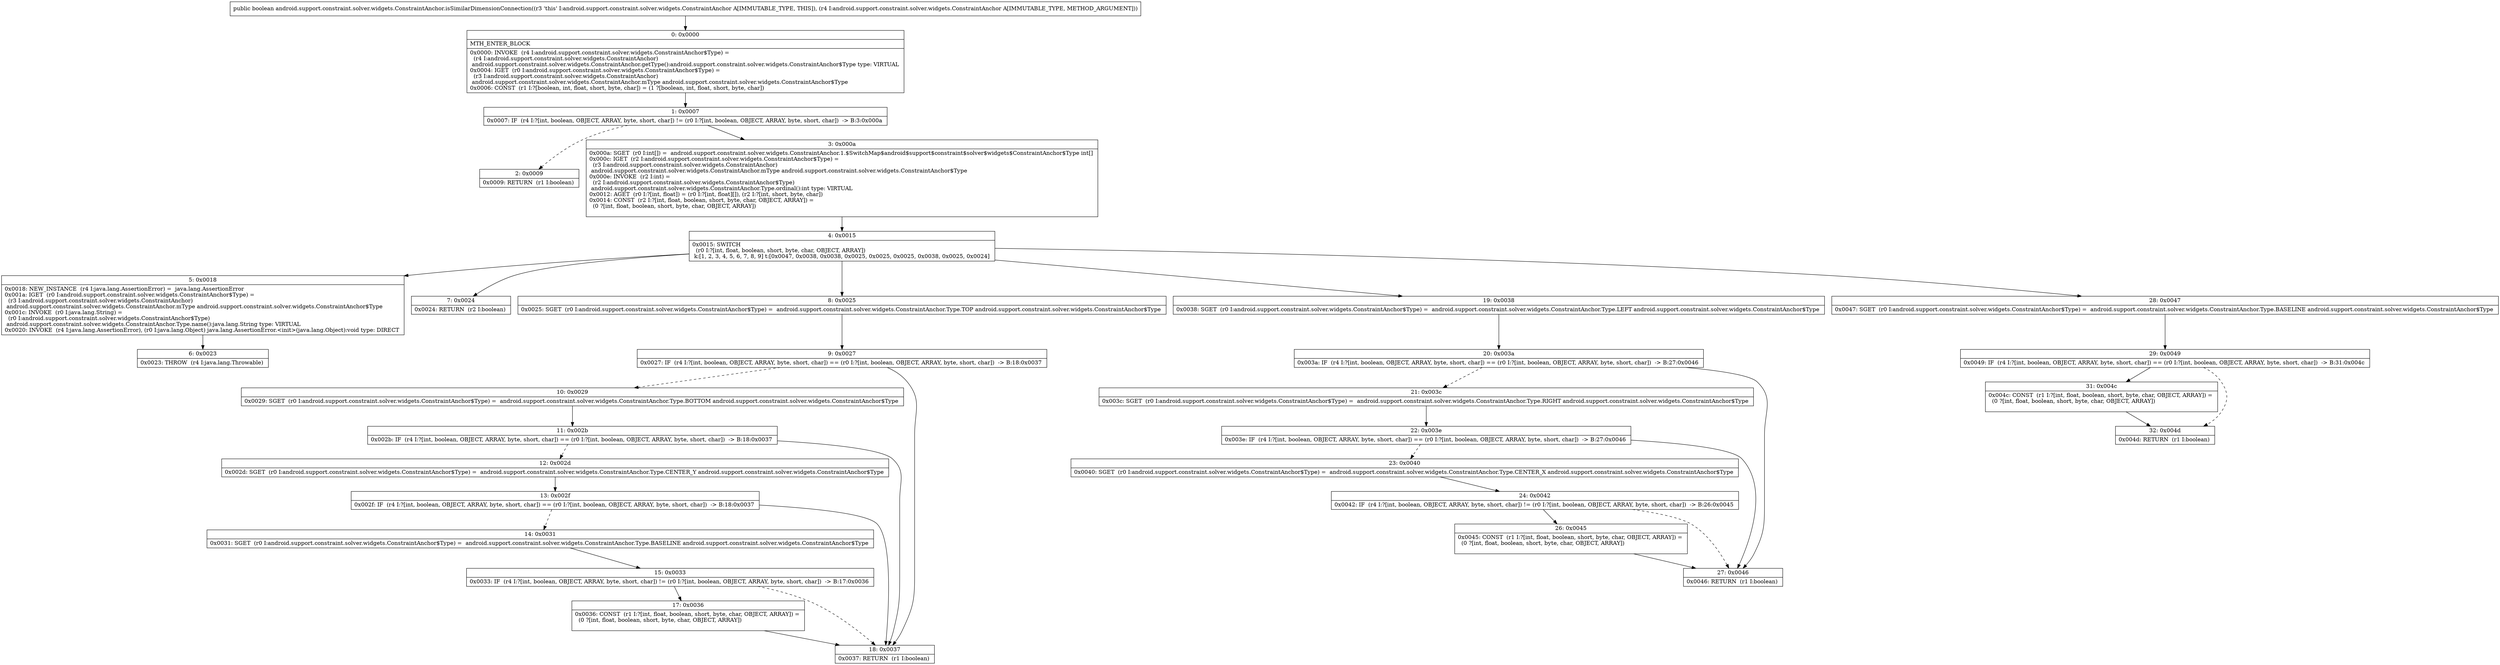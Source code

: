 digraph "CFG forandroid.support.constraint.solver.widgets.ConstraintAnchor.isSimilarDimensionConnection(Landroid\/support\/constraint\/solver\/widgets\/ConstraintAnchor;)Z" {
Node_0 [shape=record,label="{0\:\ 0x0000|MTH_ENTER_BLOCK\l|0x0000: INVOKE  (r4 I:android.support.constraint.solver.widgets.ConstraintAnchor$Type) = \l  (r4 I:android.support.constraint.solver.widgets.ConstraintAnchor)\l android.support.constraint.solver.widgets.ConstraintAnchor.getType():android.support.constraint.solver.widgets.ConstraintAnchor$Type type: VIRTUAL \l0x0004: IGET  (r0 I:android.support.constraint.solver.widgets.ConstraintAnchor$Type) = \l  (r3 I:android.support.constraint.solver.widgets.ConstraintAnchor)\l android.support.constraint.solver.widgets.ConstraintAnchor.mType android.support.constraint.solver.widgets.ConstraintAnchor$Type \l0x0006: CONST  (r1 I:?[boolean, int, float, short, byte, char]) = (1 ?[boolean, int, float, short, byte, char]) \l}"];
Node_1 [shape=record,label="{1\:\ 0x0007|0x0007: IF  (r4 I:?[int, boolean, OBJECT, ARRAY, byte, short, char]) != (r0 I:?[int, boolean, OBJECT, ARRAY, byte, short, char])  \-\> B:3:0x000a \l}"];
Node_2 [shape=record,label="{2\:\ 0x0009|0x0009: RETURN  (r1 I:boolean) \l}"];
Node_3 [shape=record,label="{3\:\ 0x000a|0x000a: SGET  (r0 I:int[]) =  android.support.constraint.solver.widgets.ConstraintAnchor.1.$SwitchMap$android$support$constraint$solver$widgets$ConstraintAnchor$Type int[] \l0x000c: IGET  (r2 I:android.support.constraint.solver.widgets.ConstraintAnchor$Type) = \l  (r3 I:android.support.constraint.solver.widgets.ConstraintAnchor)\l android.support.constraint.solver.widgets.ConstraintAnchor.mType android.support.constraint.solver.widgets.ConstraintAnchor$Type \l0x000e: INVOKE  (r2 I:int) = \l  (r2 I:android.support.constraint.solver.widgets.ConstraintAnchor$Type)\l android.support.constraint.solver.widgets.ConstraintAnchor.Type.ordinal():int type: VIRTUAL \l0x0012: AGET  (r0 I:?[int, float]) = (r0 I:?[int, float][]), (r2 I:?[int, short, byte, char]) \l0x0014: CONST  (r2 I:?[int, float, boolean, short, byte, char, OBJECT, ARRAY]) = \l  (0 ?[int, float, boolean, short, byte, char, OBJECT, ARRAY])\l \l}"];
Node_4 [shape=record,label="{4\:\ 0x0015|0x0015: SWITCH  \l  (r0 I:?[int, float, boolean, short, byte, char, OBJECT, ARRAY])\l k:[1, 2, 3, 4, 5, 6, 7, 8, 9] t:[0x0047, 0x0038, 0x0038, 0x0025, 0x0025, 0x0025, 0x0038, 0x0025, 0x0024] \l}"];
Node_5 [shape=record,label="{5\:\ 0x0018|0x0018: NEW_INSTANCE  (r4 I:java.lang.AssertionError) =  java.lang.AssertionError \l0x001a: IGET  (r0 I:android.support.constraint.solver.widgets.ConstraintAnchor$Type) = \l  (r3 I:android.support.constraint.solver.widgets.ConstraintAnchor)\l android.support.constraint.solver.widgets.ConstraintAnchor.mType android.support.constraint.solver.widgets.ConstraintAnchor$Type \l0x001c: INVOKE  (r0 I:java.lang.String) = \l  (r0 I:android.support.constraint.solver.widgets.ConstraintAnchor$Type)\l android.support.constraint.solver.widgets.ConstraintAnchor.Type.name():java.lang.String type: VIRTUAL \l0x0020: INVOKE  (r4 I:java.lang.AssertionError), (r0 I:java.lang.Object) java.lang.AssertionError.\<init\>(java.lang.Object):void type: DIRECT \l}"];
Node_6 [shape=record,label="{6\:\ 0x0023|0x0023: THROW  (r4 I:java.lang.Throwable) \l}"];
Node_7 [shape=record,label="{7\:\ 0x0024|0x0024: RETURN  (r2 I:boolean) \l}"];
Node_8 [shape=record,label="{8\:\ 0x0025|0x0025: SGET  (r0 I:android.support.constraint.solver.widgets.ConstraintAnchor$Type) =  android.support.constraint.solver.widgets.ConstraintAnchor.Type.TOP android.support.constraint.solver.widgets.ConstraintAnchor$Type \l}"];
Node_9 [shape=record,label="{9\:\ 0x0027|0x0027: IF  (r4 I:?[int, boolean, OBJECT, ARRAY, byte, short, char]) == (r0 I:?[int, boolean, OBJECT, ARRAY, byte, short, char])  \-\> B:18:0x0037 \l}"];
Node_10 [shape=record,label="{10\:\ 0x0029|0x0029: SGET  (r0 I:android.support.constraint.solver.widgets.ConstraintAnchor$Type) =  android.support.constraint.solver.widgets.ConstraintAnchor.Type.BOTTOM android.support.constraint.solver.widgets.ConstraintAnchor$Type \l}"];
Node_11 [shape=record,label="{11\:\ 0x002b|0x002b: IF  (r4 I:?[int, boolean, OBJECT, ARRAY, byte, short, char]) == (r0 I:?[int, boolean, OBJECT, ARRAY, byte, short, char])  \-\> B:18:0x0037 \l}"];
Node_12 [shape=record,label="{12\:\ 0x002d|0x002d: SGET  (r0 I:android.support.constraint.solver.widgets.ConstraintAnchor$Type) =  android.support.constraint.solver.widgets.ConstraintAnchor.Type.CENTER_Y android.support.constraint.solver.widgets.ConstraintAnchor$Type \l}"];
Node_13 [shape=record,label="{13\:\ 0x002f|0x002f: IF  (r4 I:?[int, boolean, OBJECT, ARRAY, byte, short, char]) == (r0 I:?[int, boolean, OBJECT, ARRAY, byte, short, char])  \-\> B:18:0x0037 \l}"];
Node_14 [shape=record,label="{14\:\ 0x0031|0x0031: SGET  (r0 I:android.support.constraint.solver.widgets.ConstraintAnchor$Type) =  android.support.constraint.solver.widgets.ConstraintAnchor.Type.BASELINE android.support.constraint.solver.widgets.ConstraintAnchor$Type \l}"];
Node_15 [shape=record,label="{15\:\ 0x0033|0x0033: IF  (r4 I:?[int, boolean, OBJECT, ARRAY, byte, short, char]) != (r0 I:?[int, boolean, OBJECT, ARRAY, byte, short, char])  \-\> B:17:0x0036 \l}"];
Node_17 [shape=record,label="{17\:\ 0x0036|0x0036: CONST  (r1 I:?[int, float, boolean, short, byte, char, OBJECT, ARRAY]) = \l  (0 ?[int, float, boolean, short, byte, char, OBJECT, ARRAY])\l \l}"];
Node_18 [shape=record,label="{18\:\ 0x0037|0x0037: RETURN  (r1 I:boolean) \l}"];
Node_19 [shape=record,label="{19\:\ 0x0038|0x0038: SGET  (r0 I:android.support.constraint.solver.widgets.ConstraintAnchor$Type) =  android.support.constraint.solver.widgets.ConstraintAnchor.Type.LEFT android.support.constraint.solver.widgets.ConstraintAnchor$Type \l}"];
Node_20 [shape=record,label="{20\:\ 0x003a|0x003a: IF  (r4 I:?[int, boolean, OBJECT, ARRAY, byte, short, char]) == (r0 I:?[int, boolean, OBJECT, ARRAY, byte, short, char])  \-\> B:27:0x0046 \l}"];
Node_21 [shape=record,label="{21\:\ 0x003c|0x003c: SGET  (r0 I:android.support.constraint.solver.widgets.ConstraintAnchor$Type) =  android.support.constraint.solver.widgets.ConstraintAnchor.Type.RIGHT android.support.constraint.solver.widgets.ConstraintAnchor$Type \l}"];
Node_22 [shape=record,label="{22\:\ 0x003e|0x003e: IF  (r4 I:?[int, boolean, OBJECT, ARRAY, byte, short, char]) == (r0 I:?[int, boolean, OBJECT, ARRAY, byte, short, char])  \-\> B:27:0x0046 \l}"];
Node_23 [shape=record,label="{23\:\ 0x0040|0x0040: SGET  (r0 I:android.support.constraint.solver.widgets.ConstraintAnchor$Type) =  android.support.constraint.solver.widgets.ConstraintAnchor.Type.CENTER_X android.support.constraint.solver.widgets.ConstraintAnchor$Type \l}"];
Node_24 [shape=record,label="{24\:\ 0x0042|0x0042: IF  (r4 I:?[int, boolean, OBJECT, ARRAY, byte, short, char]) != (r0 I:?[int, boolean, OBJECT, ARRAY, byte, short, char])  \-\> B:26:0x0045 \l}"];
Node_26 [shape=record,label="{26\:\ 0x0045|0x0045: CONST  (r1 I:?[int, float, boolean, short, byte, char, OBJECT, ARRAY]) = \l  (0 ?[int, float, boolean, short, byte, char, OBJECT, ARRAY])\l \l}"];
Node_27 [shape=record,label="{27\:\ 0x0046|0x0046: RETURN  (r1 I:boolean) \l}"];
Node_28 [shape=record,label="{28\:\ 0x0047|0x0047: SGET  (r0 I:android.support.constraint.solver.widgets.ConstraintAnchor$Type) =  android.support.constraint.solver.widgets.ConstraintAnchor.Type.BASELINE android.support.constraint.solver.widgets.ConstraintAnchor$Type \l}"];
Node_29 [shape=record,label="{29\:\ 0x0049|0x0049: IF  (r4 I:?[int, boolean, OBJECT, ARRAY, byte, short, char]) == (r0 I:?[int, boolean, OBJECT, ARRAY, byte, short, char])  \-\> B:31:0x004c \l}"];
Node_31 [shape=record,label="{31\:\ 0x004c|0x004c: CONST  (r1 I:?[int, float, boolean, short, byte, char, OBJECT, ARRAY]) = \l  (0 ?[int, float, boolean, short, byte, char, OBJECT, ARRAY])\l \l}"];
Node_32 [shape=record,label="{32\:\ 0x004d|0x004d: RETURN  (r1 I:boolean) \l}"];
MethodNode[shape=record,label="{public boolean android.support.constraint.solver.widgets.ConstraintAnchor.isSimilarDimensionConnection((r3 'this' I:android.support.constraint.solver.widgets.ConstraintAnchor A[IMMUTABLE_TYPE, THIS]), (r4 I:android.support.constraint.solver.widgets.ConstraintAnchor A[IMMUTABLE_TYPE, METHOD_ARGUMENT])) }"];
MethodNode -> Node_0;
Node_0 -> Node_1;
Node_1 -> Node_2[style=dashed];
Node_1 -> Node_3;
Node_3 -> Node_4;
Node_4 -> Node_5;
Node_4 -> Node_7;
Node_4 -> Node_8;
Node_4 -> Node_19;
Node_4 -> Node_28;
Node_5 -> Node_6;
Node_8 -> Node_9;
Node_9 -> Node_10[style=dashed];
Node_9 -> Node_18;
Node_10 -> Node_11;
Node_11 -> Node_12[style=dashed];
Node_11 -> Node_18;
Node_12 -> Node_13;
Node_13 -> Node_14[style=dashed];
Node_13 -> Node_18;
Node_14 -> Node_15;
Node_15 -> Node_17;
Node_15 -> Node_18[style=dashed];
Node_17 -> Node_18;
Node_19 -> Node_20;
Node_20 -> Node_21[style=dashed];
Node_20 -> Node_27;
Node_21 -> Node_22;
Node_22 -> Node_23[style=dashed];
Node_22 -> Node_27;
Node_23 -> Node_24;
Node_24 -> Node_26;
Node_24 -> Node_27[style=dashed];
Node_26 -> Node_27;
Node_28 -> Node_29;
Node_29 -> Node_31;
Node_29 -> Node_32[style=dashed];
Node_31 -> Node_32;
}

